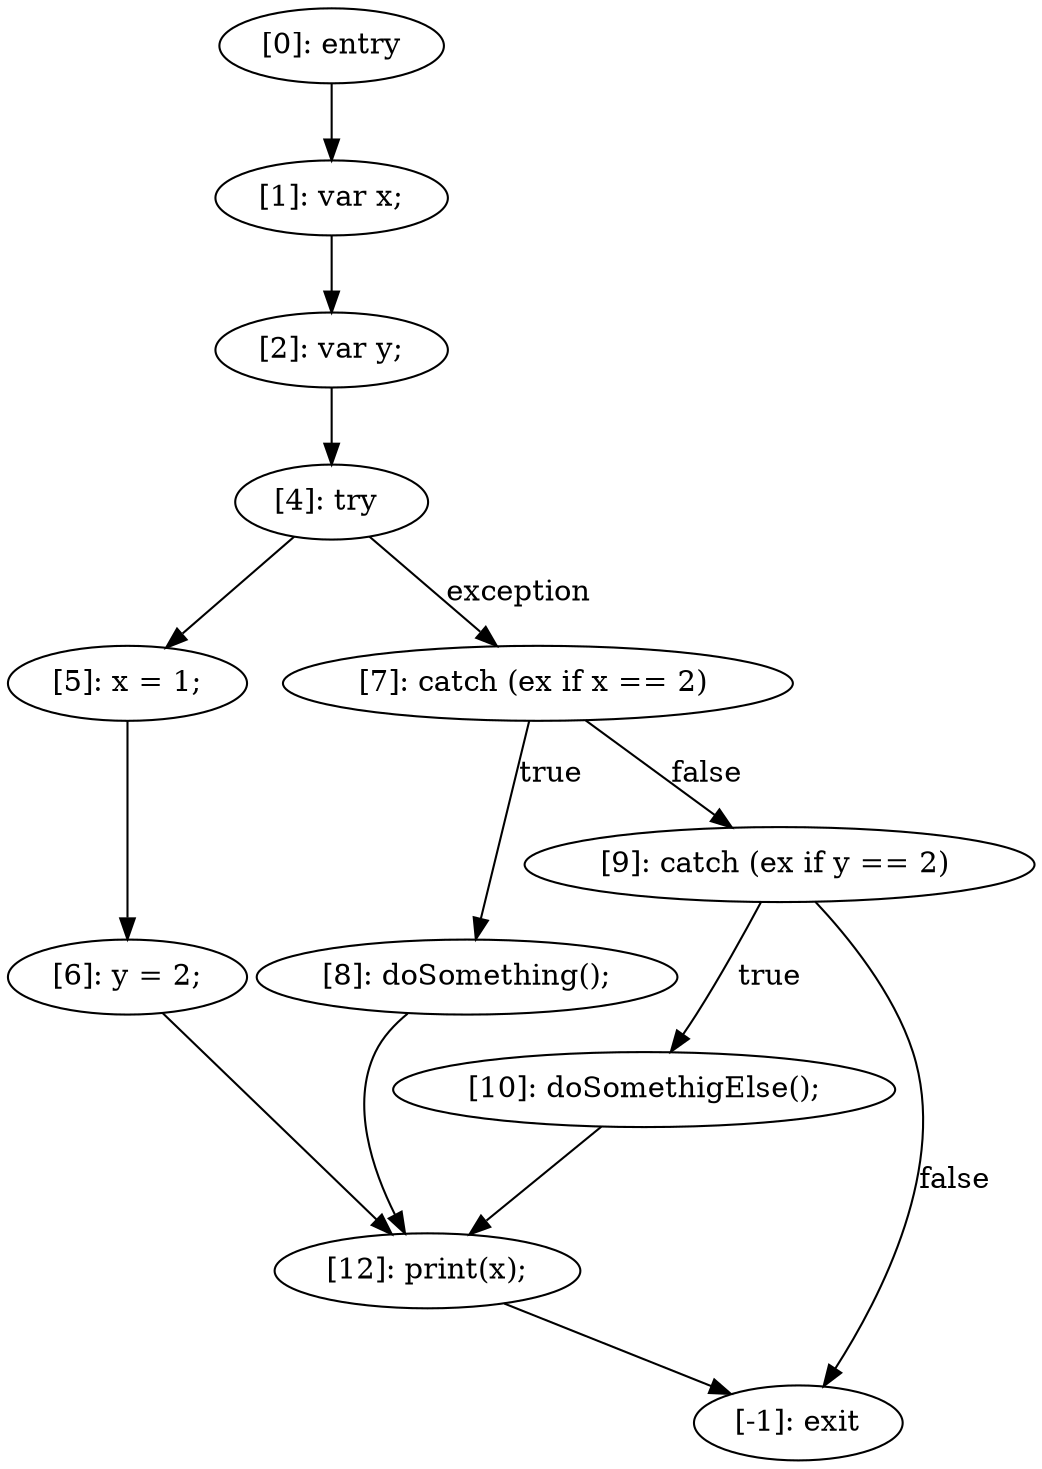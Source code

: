digraph {
"0" [label="[12]: print(x);\n"] 
"1" [label="[9]: catch (ex if y == 2) "] 
"2" [label="[1]: var x;\n"] 
"3" [label="[-1]: exit"] 
"4" [label="[0]: entry"] 
"5" [label="[2]: var y;\n"] 
"6" [label="[10]: doSomethigElse();\n"] 
"7" [label="[8]: doSomething();\n"] 
"8" [label="[5]: x = 1;\n"] 
"9" [label="[7]: catch (ex if x == 2) "] 
"10" [label="[6]: y = 2;\n"] 
"11" [label="[4]: try "] 
"0" -> "3" [label=""] 
"1" -> "3" [label="false"] 
"1" -> "6" [label="true"] 
"2" -> "5" [label=""] 
"4" -> "2" [label=""] 
"5" -> "11" [label=""] 
"6" -> "0" [label=""] 
"7" -> "0" [label=""] 
"8" -> "10" [label=""] 
"9" -> "1" [label="false"] 
"9" -> "7" [label="true"] 
"10" -> "0" [label=""] 
"11" -> "9" [label="exception"] 
"11" -> "8" [label=""] 
}
